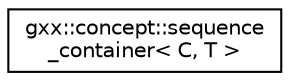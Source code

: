 digraph "Graphical Class Hierarchy"
{
  edge [fontname="Helvetica",fontsize="10",labelfontname="Helvetica",labelfontsize="10"];
  node [fontname="Helvetica",fontsize="10",shape=record];
  rankdir="LR";
  Node1 [label="gxx::concept::sequence\l_container\< C, T \>",height=0.2,width=0.4,color="black", fillcolor="white", style="filled",URL="$classgxx_1_1concept_1_1sequence__container.html"];
}
